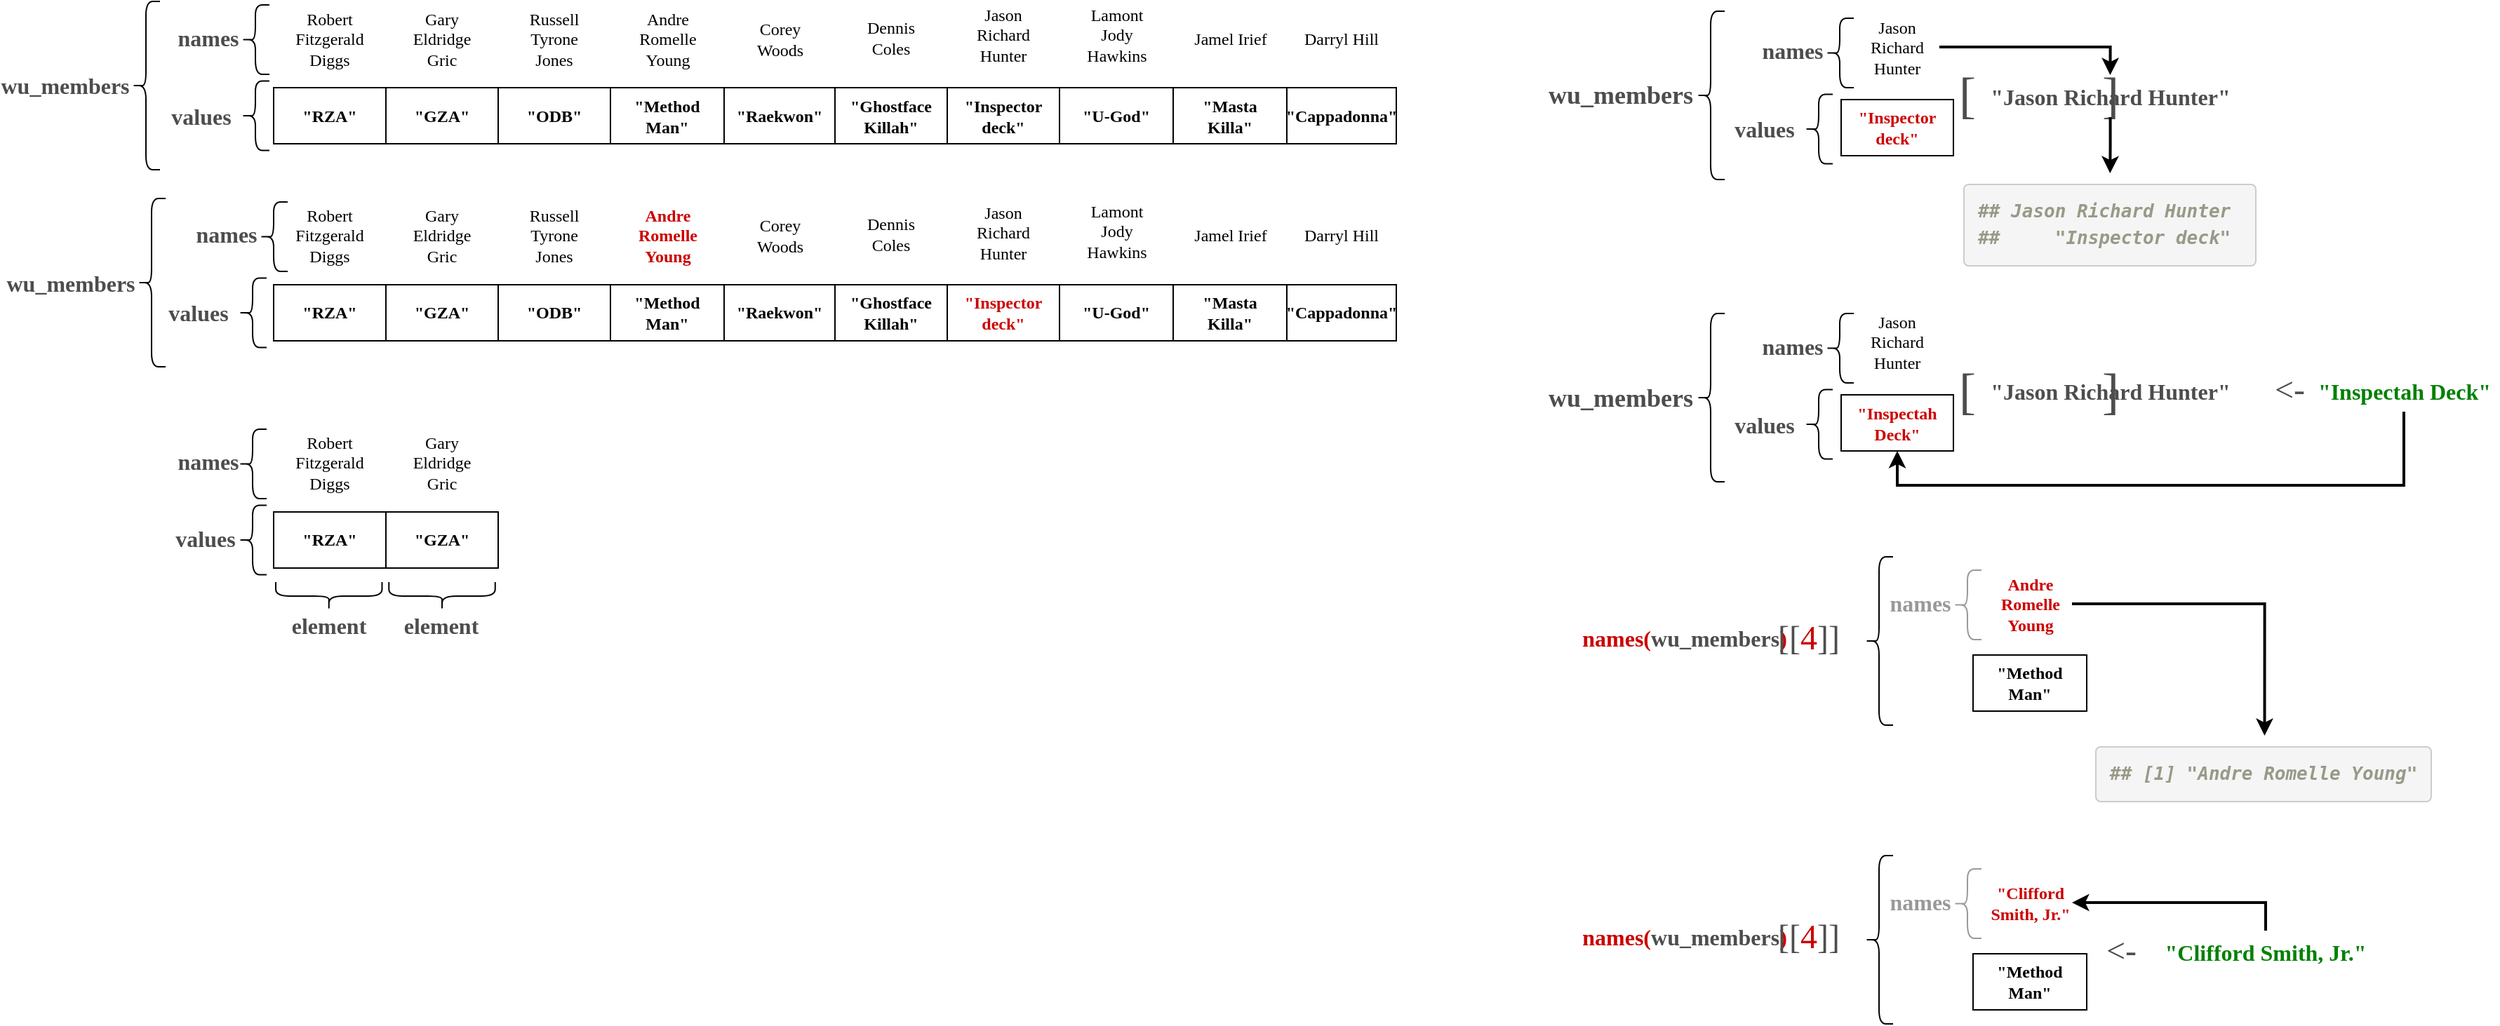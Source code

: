 <mxfile version="20.3.0" type="device"><diagram id="Cu3ohla8ejMNG7o2QENX" name="Page-1"><mxGraphModel dx="895" dy="570" grid="0" gridSize="10" guides="1" tooltips="1" connect="1" arrows="1" fold="1" page="1" pageScale="1" pageWidth="1100" pageHeight="850" math="0" shadow="0"><root><mxCell id="0"/><mxCell id="1" parent="0"/><mxCell id="TYSt_tHgTm97iburV3YN-30" value="&quot;ODB&quot;" style="rounded=0;whiteSpace=wrap;html=1;fontSize=12;fontFamily=Ubuntu Mono;fontStyle=1" vertex="1" parent="1"><mxGeometry x="402" y="90.5" width="80" height="40" as="geometry"/></mxCell><mxCell id="TYSt_tHgTm97iburV3YN-31" value="&quot;Method &lt;br style=&quot;font-size: 12px;&quot;&gt;Man&quot;" style="rounded=0;whiteSpace=wrap;html=1;fontSize=12;fontFamily=Ubuntu Mono;fontStyle=1" vertex="1" parent="1"><mxGeometry x="482" y="90.5" width="81" height="40" as="geometry"/></mxCell><mxCell id="TYSt_tHgTm97iburV3YN-32" value="&quot;Raekwon&quot;" style="rounded=0;whiteSpace=wrap;html=1;fontSize=12;fontFamily=Ubuntu Mono;fontStyle=1" vertex="1" parent="1"><mxGeometry x="563" y="90.5" width="79" height="40" as="geometry"/></mxCell><mxCell id="TYSt_tHgTm97iburV3YN-33" value="&quot;GZA&quot;" style="rounded=0;whiteSpace=wrap;html=1;fontSize=12;fontFamily=Ubuntu Mono;fontStyle=1" vertex="1" parent="1"><mxGeometry x="322" y="90.5" width="80" height="40" as="geometry"/></mxCell><mxCell id="TYSt_tHgTm97iburV3YN-34" value="&quot;Inspector deck&quot;" style="rounded=0;whiteSpace=wrap;html=1;fontSize=12;fontFamily=Ubuntu Mono;fontStyle=1;fontColor=#000000;" vertex="1" parent="1"><mxGeometry x="722" y="90.5" width="80" height="40" as="geometry"/></mxCell><mxCell id="TYSt_tHgTm97iburV3YN-35" value="&quot;U-God&quot;" style="rounded=0;whiteSpace=wrap;html=1;fontSize=12;fontFamily=Ubuntu Mono;fontStyle=1" vertex="1" parent="1"><mxGeometry x="802" y="90.5" width="81" height="40" as="geometry"/></mxCell><mxCell id="TYSt_tHgTm97iburV3YN-36" value="&quot;Masta &lt;br style=&quot;font-size: 12px;&quot;&gt;Killa&quot;" style="rounded=0;whiteSpace=wrap;html=1;fontSize=12;fontFamily=Ubuntu Mono;fontStyle=1" vertex="1" parent="1"><mxGeometry x="883" y="90.5" width="81" height="40" as="geometry"/></mxCell><mxCell id="TYSt_tHgTm97iburV3YN-37" value="&quot;Ghostface &lt;br style=&quot;font-size: 12px;&quot;&gt;Killah&quot;" style="rounded=0;whiteSpace=wrap;html=1;fontSize=12;fontFamily=Ubuntu Mono;fontStyle=1" vertex="1" parent="1"><mxGeometry x="642" y="90.5" width="80" height="40" as="geometry"/></mxCell><mxCell id="TYSt_tHgTm97iburV3YN-38" value="&quot;RZA&quot;" style="rounded=0;whiteSpace=wrap;html=1;fontSize=12;fontFamily=Ubuntu Mono;fontStyle=1" vertex="1" parent="1"><mxGeometry x="242" y="90.5" width="80" height="40" as="geometry"/></mxCell><mxCell id="TYSt_tHgTm97iburV3YN-39" value="&quot;Cappadonna&quot;" style="rounded=0;whiteSpace=wrap;html=1;fontSize=12;fontFamily=Ubuntu Mono;fontStyle=1" vertex="1" parent="1"><mxGeometry x="964" y="90.5" width="78" height="40" as="geometry"/></mxCell><mxCell id="TYSt_tHgTm97iburV3YN-40" value="Robert Fitzgerald Diggs" style="text;html=1;strokeColor=none;fillColor=none;align=center;verticalAlign=middle;whiteSpace=wrap;rounded=0;fontFamily=Ubuntu Mono;fontSize=12;" vertex="1" parent="1"><mxGeometry x="252" y="31.5" width="60" height="48" as="geometry"/></mxCell><mxCell id="TYSt_tHgTm97iburV3YN-41" value="Gary Eldridge Gric" style="text;html=1;strokeColor=none;fillColor=none;align=center;verticalAlign=middle;whiteSpace=wrap;rounded=0;fontFamily=Ubuntu Mono;fontSize=12;" vertex="1" parent="1"><mxGeometry x="332" y="31.5" width="60" height="48" as="geometry"/></mxCell><mxCell id="TYSt_tHgTm97iburV3YN-42" value="Russell Tyrone Jones" style="text;html=1;strokeColor=none;fillColor=none;align=center;verticalAlign=middle;whiteSpace=wrap;rounded=0;fontFamily=Ubuntu Mono;fontSize=12;" vertex="1" parent="1"><mxGeometry x="412" y="30.5" width="60" height="50" as="geometry"/></mxCell><mxCell id="TYSt_tHgTm97iburV3YN-43" value="Andre Romelle Young" style="text;html=1;strokeColor=none;fillColor=none;align=center;verticalAlign=middle;whiteSpace=wrap;rounded=0;fontFamily=Ubuntu Mono;fontSize=12;fontStyle=0;fontColor=#000000;" vertex="1" parent="1"><mxGeometry x="492.5" y="29" width="60" height="53" as="geometry"/></mxCell><mxCell id="TYSt_tHgTm97iburV3YN-44" value="Corey Woods" style="text;html=1;strokeColor=none;fillColor=none;align=center;verticalAlign=middle;whiteSpace=wrap;rounded=0;fontFamily=Ubuntu Mono;fontSize=12;" vertex="1" parent="1"><mxGeometry x="572.5" y="37.5" width="60" height="36" as="geometry"/></mxCell><mxCell id="TYSt_tHgTm97iburV3YN-45" value="Dennis Coles" style="text;html=1;strokeColor=none;fillColor=none;align=center;verticalAlign=middle;whiteSpace=wrap;rounded=0;fontFamily=Ubuntu Mono;fontSize=12;" vertex="1" parent="1"><mxGeometry x="652" y="35.5" width="60" height="38" as="geometry"/></mxCell><mxCell id="TYSt_tHgTm97iburV3YN-46" value="Jason Richard Hunter" style="text;html=1;strokeColor=none;fillColor=none;align=center;verticalAlign=middle;whiteSpace=wrap;rounded=0;fontFamily=Ubuntu Mono;fontSize=12;" vertex="1" parent="1"><mxGeometry x="732" y="29" width="60" height="48" as="geometry"/></mxCell><mxCell id="TYSt_tHgTm97iburV3YN-47" value="Lamont Jody Hawkins" style="text;html=1;strokeColor=none;fillColor=none;align=center;verticalAlign=middle;whiteSpace=wrap;rounded=0;fontFamily=Ubuntu Mono;fontSize=12;" vertex="1" parent="1"><mxGeometry x="812.5" y="29" width="60" height="47" as="geometry"/></mxCell><mxCell id="TYSt_tHgTm97iburV3YN-48" value="Jamel Irief" style="text;html=1;strokeColor=none;fillColor=none;align=center;verticalAlign=middle;whiteSpace=wrap;rounded=0;fontFamily=Ubuntu Mono;fontSize=12;" vertex="1" parent="1"><mxGeometry x="893.5" y="36" width="60" height="39" as="geometry"/></mxCell><mxCell id="TYSt_tHgTm97iburV3YN-49" value="Darryl Hill" style="text;html=1;strokeColor=none;fillColor=none;align=center;verticalAlign=middle;whiteSpace=wrap;rounded=0;fontFamily=Ubuntu Mono;fontSize=12;" vertex="1" parent="1"><mxGeometry x="973" y="36" width="60" height="39" as="geometry"/></mxCell><mxCell id="TYSt_tHgTm97iburV3YN-60" value="" style="shape=curlyBracket;whiteSpace=wrap;html=1;rounded=1;flipH=1;fontFamily=Ubuntu Mono;fontSize=12;fontColor=#CC0000;rotation=-180;" vertex="1" parent="1"><mxGeometry x="141" y="29" width="20" height="120" as="geometry"/></mxCell><mxCell id="TYSt_tHgTm97iburV3YN-61" value="wu_members" style="text;html=1;strokeColor=none;fillColor=none;align=center;verticalAlign=middle;whiteSpace=wrap;rounded=0;fontFamily=Ubuntu Mono;fontSize=16;fontColor=#4D4D4D;fontStyle=1" vertex="1" parent="1"><mxGeometry x="57" y="74" width="73" height="30" as="geometry"/></mxCell><mxCell id="TYSt_tHgTm97iburV3YN-62" value="&quot;ODB&quot;" style="rounded=0;whiteSpace=wrap;html=1;fontSize=12;fontFamily=Ubuntu Mono;fontStyle=1" vertex="1" parent="1"><mxGeometry x="402" y="231" width="80" height="40" as="geometry"/></mxCell><mxCell id="TYSt_tHgTm97iburV3YN-63" value="&quot;Method &lt;br style=&quot;font-size: 12px;&quot;&gt;Man&quot;" style="rounded=0;whiteSpace=wrap;html=1;fontSize=12;fontFamily=Ubuntu Mono;fontStyle=1" vertex="1" parent="1"><mxGeometry x="482" y="231" width="81" height="40" as="geometry"/></mxCell><mxCell id="TYSt_tHgTm97iburV3YN-64" value="&quot;Raekwon&quot;" style="rounded=0;whiteSpace=wrap;html=1;fontSize=12;fontFamily=Ubuntu Mono;fontStyle=1" vertex="1" parent="1"><mxGeometry x="563" y="231" width="79" height="40" as="geometry"/></mxCell><mxCell id="TYSt_tHgTm97iburV3YN-65" value="&quot;GZA&quot;" style="rounded=0;whiteSpace=wrap;html=1;fontSize=12;fontFamily=Ubuntu Mono;fontStyle=1" vertex="1" parent="1"><mxGeometry x="322" y="231" width="80" height="40" as="geometry"/></mxCell><mxCell id="TYSt_tHgTm97iburV3YN-66" value="&quot;Inspector deck&quot;" style="rounded=0;whiteSpace=wrap;html=1;fontSize=12;fontFamily=Ubuntu Mono;fontStyle=1;fontColor=#CC0000;" vertex="1" parent="1"><mxGeometry x="722" y="231" width="80" height="40" as="geometry"/></mxCell><mxCell id="TYSt_tHgTm97iburV3YN-67" value="&quot;U-God&quot;" style="rounded=0;whiteSpace=wrap;html=1;fontSize=12;fontFamily=Ubuntu Mono;fontStyle=1" vertex="1" parent="1"><mxGeometry x="802" y="231" width="81" height="40" as="geometry"/></mxCell><mxCell id="TYSt_tHgTm97iburV3YN-68" value="&quot;Masta &lt;br style=&quot;font-size: 12px;&quot;&gt;Killa&quot;" style="rounded=0;whiteSpace=wrap;html=1;fontSize=12;fontFamily=Ubuntu Mono;fontStyle=1" vertex="1" parent="1"><mxGeometry x="883" y="231" width="81" height="40" as="geometry"/></mxCell><mxCell id="TYSt_tHgTm97iburV3YN-69" value="&quot;Ghostface &lt;br style=&quot;font-size: 12px;&quot;&gt;Killah&quot;" style="rounded=0;whiteSpace=wrap;html=1;fontSize=12;fontFamily=Ubuntu Mono;fontStyle=1" vertex="1" parent="1"><mxGeometry x="642" y="231" width="80" height="40" as="geometry"/></mxCell><mxCell id="TYSt_tHgTm97iburV3YN-70" value="&quot;RZA&quot;" style="rounded=0;whiteSpace=wrap;html=1;fontSize=12;fontFamily=Ubuntu Mono;fontStyle=1" vertex="1" parent="1"><mxGeometry x="242" y="231" width="80" height="40" as="geometry"/></mxCell><mxCell id="TYSt_tHgTm97iburV3YN-71" value="&quot;Cappadonna&quot;" style="rounded=0;whiteSpace=wrap;html=1;fontSize=12;fontFamily=Ubuntu Mono;fontStyle=1" vertex="1" parent="1"><mxGeometry x="964" y="231" width="78" height="40" as="geometry"/></mxCell><mxCell id="TYSt_tHgTm97iburV3YN-72" value="Robert Fitzgerald Diggs" style="text;html=1;strokeColor=none;fillColor=none;align=center;verticalAlign=middle;whiteSpace=wrap;rounded=0;fontFamily=Ubuntu Mono;fontSize=12;" vertex="1" parent="1"><mxGeometry x="252" y="172" width="60" height="48" as="geometry"/></mxCell><mxCell id="TYSt_tHgTm97iburV3YN-73" value="Gary Eldridge Gric" style="text;html=1;strokeColor=none;fillColor=none;align=center;verticalAlign=middle;whiteSpace=wrap;rounded=0;fontFamily=Ubuntu Mono;fontSize=12;" vertex="1" parent="1"><mxGeometry x="332" y="172" width="60" height="48" as="geometry"/></mxCell><mxCell id="TYSt_tHgTm97iburV3YN-74" value="Russell Tyrone Jones" style="text;html=1;strokeColor=none;fillColor=none;align=center;verticalAlign=middle;whiteSpace=wrap;rounded=0;fontFamily=Ubuntu Mono;fontSize=12;" vertex="1" parent="1"><mxGeometry x="412" y="171" width="60" height="50" as="geometry"/></mxCell><mxCell id="TYSt_tHgTm97iburV3YN-75" value="Andre Romelle Young" style="text;html=1;strokeColor=none;fillColor=none;align=center;verticalAlign=middle;whiteSpace=wrap;rounded=0;fontFamily=Ubuntu Mono;fontSize=12;fontStyle=1;fontColor=#CC0000;" vertex="1" parent="1"><mxGeometry x="492.5" y="169.5" width="60" height="53" as="geometry"/></mxCell><mxCell id="TYSt_tHgTm97iburV3YN-76" value="Corey Woods" style="text;html=1;strokeColor=none;fillColor=none;align=center;verticalAlign=middle;whiteSpace=wrap;rounded=0;fontFamily=Ubuntu Mono;fontSize=12;" vertex="1" parent="1"><mxGeometry x="572.5" y="178" width="60" height="36" as="geometry"/></mxCell><mxCell id="TYSt_tHgTm97iburV3YN-77" value="Dennis Coles" style="text;html=1;strokeColor=none;fillColor=none;align=center;verticalAlign=middle;whiteSpace=wrap;rounded=0;fontFamily=Ubuntu Mono;fontSize=12;" vertex="1" parent="1"><mxGeometry x="652" y="176" width="60" height="38" as="geometry"/></mxCell><mxCell id="TYSt_tHgTm97iburV3YN-78" value="Jason Richard Hunter" style="text;html=1;strokeColor=none;fillColor=none;align=center;verticalAlign=middle;whiteSpace=wrap;rounded=0;fontFamily=Ubuntu Mono;fontSize=12;" vertex="1" parent="1"><mxGeometry x="732" y="169.5" width="60" height="48" as="geometry"/></mxCell><mxCell id="TYSt_tHgTm97iburV3YN-79" value="Lamont Jody Hawkins" style="text;html=1;strokeColor=none;fillColor=none;align=center;verticalAlign=middle;whiteSpace=wrap;rounded=0;fontFamily=Ubuntu Mono;fontSize=12;" vertex="1" parent="1"><mxGeometry x="812.5" y="169.5" width="60" height="47" as="geometry"/></mxCell><mxCell id="TYSt_tHgTm97iburV3YN-80" value="Jamel Irief" style="text;html=1;strokeColor=none;fillColor=none;align=center;verticalAlign=middle;whiteSpace=wrap;rounded=0;fontFamily=Ubuntu Mono;fontSize=12;" vertex="1" parent="1"><mxGeometry x="893.5" y="176.5" width="60" height="39" as="geometry"/></mxCell><mxCell id="TYSt_tHgTm97iburV3YN-81" value="Darryl Hill" style="text;html=1;strokeColor=none;fillColor=none;align=center;verticalAlign=middle;whiteSpace=wrap;rounded=0;fontFamily=Ubuntu Mono;fontSize=12;" vertex="1" parent="1"><mxGeometry x="973" y="176.5" width="60" height="39" as="geometry"/></mxCell><mxCell id="TYSt_tHgTm97iburV3YN-82" value="" style="shape=curlyBracket;whiteSpace=wrap;html=1;rounded=1;flipH=1;fontFamily=Ubuntu Mono;fontSize=12;fontColor=#CC0000;rotation=-180;" vertex="1" parent="1"><mxGeometry x="232" y="172" width="20" height="49.5" as="geometry"/></mxCell><mxCell id="TYSt_tHgTm97iburV3YN-83" value="names" style="text;html=1;strokeColor=none;fillColor=none;align=center;verticalAlign=middle;whiteSpace=wrap;rounded=0;fontFamily=Ubuntu Mono;fontSize=16;fontColor=#4D4D4D;fontStyle=1" vertex="1" parent="1"><mxGeometry x="185" y="180" width="47" height="30" as="geometry"/></mxCell><mxCell id="TYSt_tHgTm97iburV3YN-84" value="" style="shape=curlyBracket;whiteSpace=wrap;html=1;rounded=1;flipH=1;fontFamily=Ubuntu Mono;fontSize=12;fontColor=#CC0000;rotation=-180;" vertex="1" parent="1"><mxGeometry x="217" y="226.25" width="20" height="49.5" as="geometry"/></mxCell><mxCell id="TYSt_tHgTm97iburV3YN-85" value="values" style="text;html=1;strokeColor=none;fillColor=none;align=center;verticalAlign=middle;whiteSpace=wrap;rounded=0;fontFamily=Ubuntu Mono;fontSize=16;fontColor=#4D4D4D;fontStyle=1" vertex="1" parent="1"><mxGeometry x="165" y="236" width="47" height="30" as="geometry"/></mxCell><mxCell id="TYSt_tHgTm97iburV3YN-86" value="&quot;Inspector deck&quot;" style="rounded=0;whiteSpace=wrap;html=1;fontSize=12;fontFamily=Ubuntu Mono;fontStyle=1;fontColor=#CC0000;" vertex="1" parent="1"><mxGeometry x="1359" y="99" width="80" height="40" as="geometry"/></mxCell><mxCell id="TYSt_tHgTm97iburV3YN-98" style="edgeStyle=orthogonalEdgeStyle;rounded=0;orthogonalLoop=1;jettySize=auto;html=1;entryX=0.5;entryY=0;entryDx=0;entryDy=0;fontFamily=Ubuntu Mono;fontSize=36;fontColor=#4D4D4D;strokeWidth=2;" edge="1" parent="1" source="TYSt_tHgTm97iburV3YN-87" target="TYSt_tHgTm97iburV3YN-90"><mxGeometry relative="1" as="geometry"/></mxCell><mxCell id="TYSt_tHgTm97iburV3YN-87" value="Jason Richard Hunter" style="text;html=1;strokeColor=none;fillColor=none;align=center;verticalAlign=middle;whiteSpace=wrap;rounded=0;fontFamily=Ubuntu Mono;fontSize=12;" vertex="1" parent="1"><mxGeometry x="1369" y="37.5" width="60" height="48" as="geometry"/></mxCell><mxCell id="TYSt_tHgTm97iburV3YN-88" value="&quot;Method &lt;br style=&quot;font-size: 12px;&quot;&gt;Man&quot;" style="rounded=0;whiteSpace=wrap;html=1;fontSize=12;fontFamily=Ubuntu Mono;fontStyle=1" vertex="1" parent="1"><mxGeometry x="1453" y="495" width="81" height="40" as="geometry"/></mxCell><mxCell id="TYSt_tHgTm97iburV3YN-134" style="edgeStyle=orthogonalEdgeStyle;rounded=0;orthogonalLoop=1;jettySize=auto;html=1;entryX=0.5;entryY=0;entryDx=0;entryDy=0;strokeWidth=2;fontFamily=Ubuntu Mono;fontSize=24;fontColor=#CC0000;" edge="1" parent="1" source="TYSt_tHgTm97iburV3YN-89" target="TYSt_tHgTm97iburV3YN-133"><mxGeometry relative="1" as="geometry"/></mxCell><mxCell id="TYSt_tHgTm97iburV3YN-89" value="Andre Romelle Young" style="text;html=1;strokeColor=none;fillColor=none;align=center;verticalAlign=middle;whiteSpace=wrap;rounded=0;fontFamily=Ubuntu Mono;fontSize=12;fontStyle=1;fontColor=#CC0000;" vertex="1" parent="1"><mxGeometry x="1463.5" y="432" width="60" height="53" as="geometry"/></mxCell><mxCell id="TYSt_tHgTm97iburV3YN-93" value="" style="group" vertex="1" connectable="0" parent="1"><mxGeometry x="1440.5" y="71" width="220.5" height="50" as="geometry"/></mxCell><mxCell id="TYSt_tHgTm97iburV3YN-91" value="[&amp;nbsp; &amp;nbsp; &amp;nbsp; &amp;nbsp; &amp;nbsp; ]" style="text;html=1;strokeColor=none;fillColor=none;align=left;verticalAlign=middle;whiteSpace=wrap;rounded=0;fontFamily=Ubuntu Mono;fontSize=36;fontColor=#4D4D4D;" vertex="1" parent="TYSt_tHgTm97iburV3YN-93"><mxGeometry width="220.5" height="50" as="geometry"/></mxCell><mxCell id="TYSt_tHgTm97iburV3YN-90" value="&lt;font color=&quot;#4d4d4d&quot;&gt;&quot;&lt;span style=&quot;font-size: 16px;&quot;&gt;Jason Richard Hunter&lt;/span&gt;&quot;&lt;/font&gt;" style="text;html=1;strokeColor=none;fillColor=none;align=center;verticalAlign=middle;whiteSpace=wrap;rounded=0;fontFamily=Ubuntu Mono;fontSize=16;fontColor=#008000;fontStyle=1" vertex="1" parent="TYSt_tHgTm97iburV3YN-93"><mxGeometry x="13.25" y="10.5" width="194" height="30" as="geometry"/></mxCell><mxCell id="TYSt_tHgTm97iburV3YN-94" value="" style="shape=curlyBracket;whiteSpace=wrap;html=1;rounded=1;flipH=1;fontFamily=Ubuntu Mono;fontSize=12;fontColor=#CC0000;rotation=-180;" vertex="1" parent="1"><mxGeometry x="1348" y="41" width="20" height="49.5" as="geometry"/></mxCell><mxCell id="TYSt_tHgTm97iburV3YN-95" value="names" style="text;html=1;strokeColor=none;fillColor=none;align=center;verticalAlign=middle;whiteSpace=wrap;rounded=0;fontFamily=Ubuntu Mono;fontSize=16;fontColor=#4D4D4D;fontStyle=1" vertex="1" parent="1"><mxGeometry x="1301" y="49" width="47" height="30" as="geometry"/></mxCell><mxCell id="TYSt_tHgTm97iburV3YN-96" value="" style="shape=curlyBracket;whiteSpace=wrap;html=1;rounded=1;flipH=1;fontFamily=Ubuntu Mono;fontSize=12;fontColor=#CC0000;rotation=-180;" vertex="1" parent="1"><mxGeometry x="1333" y="95.25" width="20" height="49.5" as="geometry"/></mxCell><mxCell id="TYSt_tHgTm97iburV3YN-97" value="values" style="text;html=1;strokeColor=none;fillColor=none;align=center;verticalAlign=middle;whiteSpace=wrap;rounded=0;fontFamily=Ubuntu Mono;fontSize=16;fontColor=#4D4D4D;fontStyle=1" vertex="1" parent="1"><mxGeometry x="1281" y="105" width="47" height="30" as="geometry"/></mxCell><mxCell id="TYSt_tHgTm97iburV3YN-99" value="&lt;pre style=&quot;box-sizing: border-box; overflow: visible; font-size: 13px; padding: 9.5px; margin-top: 0px; margin-bottom: 0px; line-height: 1.429; color: rgb(51, 51, 51); word-break: break-all; overflow-wrap: break-word; background-color: rgb(245, 245, 245); border: 1px solid rgb(204, 204, 204); border-radius: 4px; text-align: start;&quot; class=&quot;sourceCode r&quot;&gt;&lt;code style=&quot;box-sizing: border-box; font-size: inherit; padding: 0px; color: inherit; background-color: transparent; border-radius: 0px; overflow: visible; position: relative;&quot; class=&quot;sourceCode r hljs&quot;&gt;&lt;span style=&quot;box-sizing: border-box; color: inherit; text-decoration: inherit; display: inline-block; line-height: 1.25;&quot; id=&quot;section-cb11-2&quot;&gt;&lt;span style=&quot;box-sizing: border-box; color: rgb(143, 89, 2); font-weight: bold; font-style: italic;&quot; class=&quot;do&quot;&gt;&lt;span style=&quot;box-sizing: border-box; color: rgb(153, 153, 136);&quot; class=&quot;hljs-comment&quot;&gt;## Jason Richard Hunter &lt;/span&gt;&lt;/span&gt;&lt;/span&gt;&lt;br/&gt;&lt;span style=&quot;box-sizing: border-box; color: inherit; text-decoration: inherit; display: inline-block; line-height: 1.25;&quot; id=&quot;section-cb11-3&quot;&gt;&lt;a style=&quot;box-sizing: border-box; background-color: transparent; color: rgb(51, 122, 183); text-decoration-line: none;&quot; tabindex=&quot;-1&quot; aria-hidden=&quot;true&quot; href=&quot;http://127.0.0.1:5373/subsetting.Rmd#section-cb11-3&quot;&gt;&lt;/a&gt;&lt;span style=&quot;box-sizing: border-box; color: rgb(143, 89, 2); font-weight: bold; font-style: italic;&quot; class=&quot;do&quot;&gt;&lt;span style=&quot;box-sizing: border-box; color: rgb(153, 153, 136);&quot; class=&quot;hljs-comment&quot;&gt;##     &quot;Inspector deck&quot;&lt;/span&gt;&lt;/span&gt;&lt;/span&gt;&lt;/code&gt;&lt;/pre&gt;" style="text;html=1;align=center;verticalAlign=middle;resizable=0;points=[];autosize=1;strokeColor=none;fillColor=none;fontSize=36;fontFamily=Ubuntu Mono;fontColor=#4D4D4D;" vertex="1" parent="1"><mxGeometry x="1436.75" y="152.5" width="226" height="70" as="geometry"/></mxCell><mxCell id="TYSt_tHgTm97iburV3YN-100" style="edgeStyle=orthogonalEdgeStyle;rounded=0;orthogonalLoop=1;jettySize=auto;html=1;entryX=0.504;entryY=-0.014;entryDx=0;entryDy=0;entryPerimeter=0;fontFamily=Ubuntu Mono;fontSize=36;fontColor=#4D4D4D;strokeWidth=2;" edge="1" parent="1" source="TYSt_tHgTm97iburV3YN-90" target="TYSt_tHgTm97iburV3YN-99"><mxGeometry relative="1" as="geometry"/></mxCell><mxCell id="TYSt_tHgTm97iburV3YN-101" value="" style="shape=curlyBracket;whiteSpace=wrap;html=1;rounded=1;flipH=1;fontFamily=Ubuntu Mono;fontSize=12;fontColor=#CC0000;rotation=-180;" vertex="1" parent="1"><mxGeometry x="1256" y="36" width="20" height="120" as="geometry"/></mxCell><mxCell id="TYSt_tHgTm97iburV3YN-102" value="wu_members" style="text;html=1;strokeColor=none;fillColor=none;align=center;verticalAlign=middle;whiteSpace=wrap;rounded=0;fontFamily=Ubuntu Mono;fontSize=18;fontColor=#4D4D4D;fontStyle=1" vertex="1" parent="1"><mxGeometry x="1154" y="81" width="96" height="30" as="geometry"/></mxCell><mxCell id="TYSt_tHgTm97iburV3YN-103" value="&quot;Inspectah Deck&quot;" style="rounded=0;whiteSpace=wrap;html=1;fontSize=12;fontFamily=Ubuntu Mono;fontStyle=1;fontColor=#CC0000;" vertex="1" parent="1"><mxGeometry x="1359" y="309.5" width="80" height="40" as="geometry"/></mxCell><mxCell id="TYSt_tHgTm97iburV3YN-105" value="Jason Richard Hunter" style="text;html=1;strokeColor=none;fillColor=none;align=center;verticalAlign=middle;whiteSpace=wrap;rounded=0;fontFamily=Ubuntu Mono;fontSize=12;" vertex="1" parent="1"><mxGeometry x="1369" y="248" width="60" height="48" as="geometry"/></mxCell><mxCell id="TYSt_tHgTm97iburV3YN-106" value="" style="group" vertex="1" connectable="0" parent="1"><mxGeometry x="1440.5" y="281.5" width="220.5" height="50" as="geometry"/></mxCell><mxCell id="TYSt_tHgTm97iburV3YN-107" value="[&amp;nbsp; &amp;nbsp; &amp;nbsp; &amp;nbsp; &amp;nbsp; ]" style="text;html=1;strokeColor=none;fillColor=none;align=left;verticalAlign=middle;whiteSpace=wrap;rounded=0;fontFamily=Ubuntu Mono;fontSize=36;fontColor=#4D4D4D;" vertex="1" parent="TYSt_tHgTm97iburV3YN-106"><mxGeometry width="220.5" height="50" as="geometry"/></mxCell><mxCell id="TYSt_tHgTm97iburV3YN-108" value="&lt;font color=&quot;#4d4d4d&quot;&gt;&quot;&lt;span style=&quot;font-size: 16px;&quot;&gt;Jason Richard Hunter&lt;/span&gt;&quot;&lt;/font&gt;" style="text;html=1;strokeColor=none;fillColor=none;align=center;verticalAlign=middle;whiteSpace=wrap;rounded=0;fontFamily=Ubuntu Mono;fontSize=16;fontColor=#008000;fontStyle=1" vertex="1" parent="TYSt_tHgTm97iburV3YN-106"><mxGeometry x="13.25" y="10.5" width="194" height="30" as="geometry"/></mxCell><mxCell id="TYSt_tHgTm97iburV3YN-109" value="" style="shape=curlyBracket;whiteSpace=wrap;html=1;rounded=1;flipH=1;fontFamily=Ubuntu Mono;fontSize=12;fontColor=#CC0000;rotation=-180;" vertex="1" parent="1"><mxGeometry x="1348" y="251.5" width="20" height="49.5" as="geometry"/></mxCell><mxCell id="TYSt_tHgTm97iburV3YN-110" value="names" style="text;html=1;strokeColor=none;fillColor=none;align=center;verticalAlign=middle;whiteSpace=wrap;rounded=0;fontFamily=Ubuntu Mono;fontSize=16;fontColor=#4D4D4D;fontStyle=1" vertex="1" parent="1"><mxGeometry x="1301" y="259.5" width="47" height="30" as="geometry"/></mxCell><mxCell id="TYSt_tHgTm97iburV3YN-111" value="" style="shape=curlyBracket;whiteSpace=wrap;html=1;rounded=1;flipH=1;fontFamily=Ubuntu Mono;fontSize=12;fontColor=#CC0000;rotation=-180;" vertex="1" parent="1"><mxGeometry x="1333" y="305.75" width="20" height="49.5" as="geometry"/></mxCell><mxCell id="TYSt_tHgTm97iburV3YN-112" value="values" style="text;html=1;strokeColor=none;fillColor=none;align=center;verticalAlign=middle;whiteSpace=wrap;rounded=0;fontFamily=Ubuntu Mono;fontSize=16;fontColor=#4D4D4D;fontStyle=1" vertex="1" parent="1"><mxGeometry x="1281" y="315.5" width="47" height="30" as="geometry"/></mxCell><mxCell id="TYSt_tHgTm97iburV3YN-115" value="&lt;font style=&quot;font-size: 24px;&quot;&gt;&amp;lt;-&lt;/font&gt;" style="text;html=1;strokeColor=none;fillColor=none;align=left;verticalAlign=middle;whiteSpace=wrap;rounded=0;fontFamily=Ubuntu Mono;fontSize=36;fontColor=#4D4D4D;spacingBottom=10;" vertex="1" parent="1"><mxGeometry x="1665.5" y="289.5" width="30" height="34" as="geometry"/></mxCell><mxCell id="TYSt_tHgTm97iburV3YN-120" style="edgeStyle=orthogonalEdgeStyle;rounded=0;orthogonalLoop=1;jettySize=auto;html=1;fontFamily=Ubuntu Mono;fontSize=24;fontColor=#008000;strokeWidth=2;entryX=0.5;entryY=1;entryDx=0;entryDy=0;" edge="1" parent="1" source="TYSt_tHgTm97iburV3YN-116" target="TYSt_tHgTm97iburV3YN-103"><mxGeometry relative="1" as="geometry"><mxPoint x="1563.5" y="388" as="targetPoint"/><Array as="points"><mxPoint x="1760.5" y="374"/><mxPoint x="1399.5" y="374"/></Array></mxGeometry></mxCell><mxCell id="TYSt_tHgTm97iburV3YN-116" value="&lt;font&gt;&quot;Inspectah Deck&quot;&lt;/font&gt;" style="text;html=1;strokeColor=none;fillColor=none;align=center;verticalAlign=middle;whiteSpace=wrap;rounded=0;fontFamily=Ubuntu Mono;fontSize=16;fontColor=#008000;fontStyle=1" vertex="1" parent="1"><mxGeometry x="1692.5" y="291.5" width="135" height="30" as="geometry"/></mxCell><mxCell id="TYSt_tHgTm97iburV3YN-121" value="" style="shape=curlyBracket;whiteSpace=wrap;html=1;rounded=1;flipH=1;fontFamily=Ubuntu Mono;fontSize=12;fontColor=#CC0000;rotation=-180;" vertex="1" parent="1"><mxGeometry x="1256" y="251.5" width="20" height="120" as="geometry"/></mxCell><mxCell id="TYSt_tHgTm97iburV3YN-122" value="wu_members" style="text;html=1;strokeColor=none;fillColor=none;align=center;verticalAlign=middle;whiteSpace=wrap;rounded=0;fontFamily=Ubuntu Mono;fontSize=18;fontColor=#4D4D4D;fontStyle=1" vertex="1" parent="1"><mxGeometry x="1154" y="296.5" width="96" height="30" as="geometry"/></mxCell><mxCell id="TYSt_tHgTm97iburV3YN-123" value="" style="shape=curlyBracket;whiteSpace=wrap;html=1;rounded=1;flipH=1;fontFamily=Ubuntu Mono;fontSize=12;fontColor=#CC0000;rotation=-180;strokeColor=#999999;" vertex="1" parent="1"><mxGeometry x="1439" y="434.5" width="20" height="49.5" as="geometry"/></mxCell><mxCell id="TYSt_tHgTm97iburV3YN-124" value="names" style="text;html=1;strokeColor=none;fillColor=none;align=center;verticalAlign=middle;whiteSpace=wrap;rounded=0;fontFamily=Ubuntu Mono;fontSize=16;fontColor=#999999;fontStyle=1" vertex="1" parent="1"><mxGeometry x="1392" y="442.5" width="47" height="30" as="geometry"/></mxCell><mxCell id="TYSt_tHgTm97iburV3YN-127" value="" style="shape=curlyBracket;whiteSpace=wrap;html=1;rounded=1;flipH=1;fontFamily=Ubuntu Mono;fontSize=12;fontColor=#CC0000;rotation=-180;" vertex="1" parent="1"><mxGeometry x="1376" y="425" width="20" height="120" as="geometry"/></mxCell><mxCell id="TYSt_tHgTm97iburV3YN-132" value="" style="group" vertex="1" connectable="0" parent="1"><mxGeometry x="1177" y="466.25" width="200" height="33.5" as="geometry"/></mxCell><mxCell id="TYSt_tHgTm97iburV3YN-128" value="&lt;font color=&quot;#cc0000&quot;&gt;names(&lt;/font&gt;wu_members&lt;font color=&quot;#cc0000&quot;&gt;)&lt;/font&gt;" style="text;html=1;strokeColor=none;fillColor=none;align=center;verticalAlign=middle;whiteSpace=wrap;rounded=0;fontFamily=Ubuntu Mono;fontSize=16;fontColor=#4D4D4D;fontStyle=1" vertex="1" parent="TYSt_tHgTm97iburV3YN-132"><mxGeometry y="1.75" width="141" height="30" as="geometry"/></mxCell><mxCell id="TYSt_tHgTm97iburV3YN-130" value="[[&lt;font color=&quot;#cc0000&quot; style=&quot;font-size: 24px;&quot;&gt;4&lt;/font&gt;]]" style="text;html=1;strokeColor=none;fillColor=none;align=left;verticalAlign=middle;whiteSpace=wrap;rounded=0;fontFamily=Ubuntu Mono;fontSize=24;fontColor=#4D4D4D;" vertex="1" parent="TYSt_tHgTm97iburV3YN-132"><mxGeometry x="135" width="65" height="33.5" as="geometry"/></mxCell><mxCell id="TYSt_tHgTm97iburV3YN-133" value="&lt;meta charset=&quot;utf-8&quot;&gt;&lt;pre style=&quot;box-sizing: border-box; overflow: visible; font-family: monospace; font-size: 13px; display: block; padding: 9.5px; margin: 0px; line-height: 1.429; color: rgb(51, 51, 51); word-break: break-all; overflow-wrap: break-word; background-color: rgb(245, 245, 245); border: 1px solid rgb(204, 204, 204); border-radius: 4px; font-style: normal; font-variant-ligatures: normal; font-variant-caps: normal; font-weight: 400; letter-spacing: normal; orphans: 2; text-align: start; text-indent: 0px; text-transform: none; widows: 2; word-spacing: 0px; -webkit-text-stroke-width: 0px; text-decoration-style: initial; text-decoration-color: initial;&quot; class=&quot;sourceCode r&quot;&gt;&lt;code style=&quot;box-sizing: border-box; font-family: monospace; font-size: inherit; padding: 0px; color: inherit; background-color: transparent; border-radius: 0px; overflow: visible; position: relative;&quot; class=&quot;sourceCode r hljs&quot;&gt;&lt;span style=&quot;box-sizing: border-box; color: inherit; text-decoration: inherit; display: inline-block; line-height: 1.25;&quot; id=&quot;section-cb18-2&quot;&gt;&lt;span style=&quot;box-sizing: border-box; color: rgb(143, 89, 2); font-weight: bold; font-style: italic;&quot; class=&quot;do&quot;&gt;&lt;span style=&quot;box-sizing: border-box; color: rgb(153, 153, 136); font-style: italic;&quot; class=&quot;hljs-comment&quot;&gt;## [1] &quot;Andre Romelle Young&quot;&lt;/span&gt;&lt;/span&gt;&lt;/span&gt;&lt;/code&gt;&lt;/pre&gt;" style="text;whiteSpace=wrap;html=1;fontSize=24;fontFamily=Ubuntu Mono;fontColor=#CC0000;" vertex="1" parent="1"><mxGeometry x="1538" y="552.5" width="245.5" height="53.5" as="geometry"/></mxCell><mxCell id="TYSt_tHgTm97iburV3YN-136" value="&lt;font style=&quot;font-size: 24px;&quot;&gt;&amp;lt;-&lt;/font&gt;" style="text;html=1;strokeColor=none;fillColor=none;align=left;verticalAlign=middle;whiteSpace=wrap;rounded=0;fontFamily=Ubuntu Mono;fontSize=36;fontColor=#4D4D4D;spacingBottom=10;" vertex="1" parent="1"><mxGeometry x="1546" y="689.5" width="30" height="34" as="geometry"/></mxCell><mxCell id="TYSt_tHgTm97iburV3YN-146" style="edgeStyle=orthogonalEdgeStyle;rounded=0;orthogonalLoop=1;jettySize=auto;html=1;strokeWidth=2;fontFamily=Ubuntu Mono;fontSize=24;fontColor=#999999;exitX=0.5;exitY=0;exitDx=0;exitDy=0;" edge="1" parent="1" source="TYSt_tHgTm97iburV3YN-137" target="TYSt_tHgTm97iburV3YN-139"><mxGeometry relative="1" as="geometry"/></mxCell><mxCell id="TYSt_tHgTm97iburV3YN-137" value="&lt;font&gt;&quot;Clifford Smith, Jr.&quot;&lt;/font&gt;" style="text;html=1;strokeColor=none;fillColor=none;align=center;verticalAlign=middle;whiteSpace=wrap;rounded=0;fontFamily=Ubuntu Mono;fontSize=16;fontColor=#008000;fontStyle=1" vertex="1" parent="1"><mxGeometry x="1573" y="691.5" width="177" height="30" as="geometry"/></mxCell><mxCell id="TYSt_tHgTm97iburV3YN-138" value="&quot;Method &lt;br style=&quot;font-size: 12px;&quot;&gt;Man&quot;" style="rounded=0;whiteSpace=wrap;html=1;fontSize=12;fontFamily=Ubuntu Mono;fontStyle=1" vertex="1" parent="1"><mxGeometry x="1453" y="708" width="81" height="40" as="geometry"/></mxCell><mxCell id="TYSt_tHgTm97iburV3YN-139" value="&quot;Clifford Smith, Jr.&quot;" style="text;html=1;strokeColor=none;fillColor=none;align=center;verticalAlign=middle;whiteSpace=wrap;rounded=0;fontFamily=Ubuntu Mono;fontSize=12;fontStyle=1;fontColor=#CC0000;" vertex="1" parent="1"><mxGeometry x="1463.5" y="645" width="60" height="53" as="geometry"/></mxCell><mxCell id="TYSt_tHgTm97iburV3YN-140" value="" style="shape=curlyBracket;whiteSpace=wrap;html=1;rounded=1;flipH=1;fontFamily=Ubuntu Mono;fontSize=12;fontColor=#CC0000;rotation=-180;strokeColor=#999999;" vertex="1" parent="1"><mxGeometry x="1439" y="647.5" width="20" height="49.5" as="geometry"/></mxCell><mxCell id="TYSt_tHgTm97iburV3YN-141" value="names" style="text;html=1;strokeColor=none;fillColor=none;align=center;verticalAlign=middle;whiteSpace=wrap;rounded=0;fontFamily=Ubuntu Mono;fontSize=16;fontColor=#999999;fontStyle=1" vertex="1" parent="1"><mxGeometry x="1392" y="655.5" width="47" height="30" as="geometry"/></mxCell><mxCell id="TYSt_tHgTm97iburV3YN-142" value="" style="shape=curlyBracket;whiteSpace=wrap;html=1;rounded=1;flipH=1;fontFamily=Ubuntu Mono;fontSize=12;fontColor=#CC0000;rotation=-180;" vertex="1" parent="1"><mxGeometry x="1376" y="638" width="20" height="120" as="geometry"/></mxCell><mxCell id="TYSt_tHgTm97iburV3YN-143" value="" style="group" vertex="1" connectable="0" parent="1"><mxGeometry x="1177" y="679.25" width="200" height="33.5" as="geometry"/></mxCell><mxCell id="TYSt_tHgTm97iburV3YN-144" value="&lt;font color=&quot;#cc0000&quot;&gt;names(&lt;/font&gt;wu_members&lt;font color=&quot;#cc0000&quot;&gt;)&lt;/font&gt;" style="text;html=1;strokeColor=none;fillColor=none;align=center;verticalAlign=middle;whiteSpace=wrap;rounded=0;fontFamily=Ubuntu Mono;fontSize=16;fontColor=#4D4D4D;fontStyle=1" vertex="1" parent="TYSt_tHgTm97iburV3YN-143"><mxGeometry y="1.75" width="141" height="30" as="geometry"/></mxCell><mxCell id="TYSt_tHgTm97iburV3YN-145" value="[[&lt;font color=&quot;#cc0000&quot; style=&quot;font-size: 24px;&quot;&gt;4&lt;/font&gt;]]" style="text;html=1;strokeColor=none;fillColor=none;align=left;verticalAlign=middle;whiteSpace=wrap;rounded=0;fontFamily=Ubuntu Mono;fontSize=24;fontColor=#4D4D4D;" vertex="1" parent="TYSt_tHgTm97iburV3YN-143"><mxGeometry x="135" width="65" height="33.5" as="geometry"/></mxCell><mxCell id="TYSt_tHgTm97iburV3YN-147" value="" style="shape=curlyBracket;whiteSpace=wrap;html=1;rounded=1;flipH=1;fontFamily=Ubuntu Mono;fontSize=12;fontColor=#CC0000;rotation=-180;" vertex="1" parent="1"><mxGeometry x="145" y="169.5" width="20" height="120" as="geometry"/></mxCell><mxCell id="TYSt_tHgTm97iburV3YN-148" value="wu_members" style="text;html=1;strokeColor=none;fillColor=none;align=center;verticalAlign=middle;whiteSpace=wrap;rounded=0;fontFamily=Ubuntu Mono;fontSize=16;fontColor=#4D4D4D;fontStyle=1" vertex="1" parent="1"><mxGeometry x="61" y="214.5" width="73" height="30" as="geometry"/></mxCell><mxCell id="TYSt_tHgTm97iburV3YN-149" value="" style="shape=curlyBracket;whiteSpace=wrap;html=1;rounded=1;flipH=1;fontFamily=Ubuntu Mono;fontSize=12;fontColor=#CC0000;rotation=-180;" vertex="1" parent="1"><mxGeometry x="219" y="31.5" width="20" height="49.5" as="geometry"/></mxCell><mxCell id="TYSt_tHgTm97iburV3YN-150" value="names" style="text;html=1;strokeColor=none;fillColor=none;align=center;verticalAlign=middle;whiteSpace=wrap;rounded=0;fontFamily=Ubuntu Mono;fontSize=16;fontColor=#4D4D4D;fontStyle=1" vertex="1" parent="1"><mxGeometry x="172" y="39.5" width="47" height="30" as="geometry"/></mxCell><mxCell id="TYSt_tHgTm97iburV3YN-151" value="" style="shape=curlyBracket;whiteSpace=wrap;html=1;rounded=1;flipH=1;fontFamily=Ubuntu Mono;fontSize=12;fontColor=#CC0000;rotation=-180;" vertex="1" parent="1"><mxGeometry x="219" y="85.75" width="20" height="49.5" as="geometry"/></mxCell><mxCell id="TYSt_tHgTm97iburV3YN-152" value="values" style="text;html=1;strokeColor=none;fillColor=none;align=center;verticalAlign=middle;whiteSpace=wrap;rounded=0;fontFamily=Ubuntu Mono;fontSize=16;fontColor=#4D4D4D;fontStyle=1" vertex="1" parent="1"><mxGeometry x="167" y="95.5" width="47" height="30" as="geometry"/></mxCell><mxCell id="TYSt_tHgTm97iburV3YN-153" value="&quot;RZA&quot;" style="rounded=0;whiteSpace=wrap;html=1;fontSize=12;fontFamily=Ubuntu Mono;fontStyle=1" vertex="1" parent="1"><mxGeometry x="242" y="393" width="80" height="40" as="geometry"/></mxCell><mxCell id="TYSt_tHgTm97iburV3YN-154" value="Robert Fitzgerald Diggs" style="text;html=1;strokeColor=none;fillColor=none;align=center;verticalAlign=middle;whiteSpace=wrap;rounded=0;fontFamily=Ubuntu Mono;fontSize=12;" vertex="1" parent="1"><mxGeometry x="252" y="334" width="60" height="48" as="geometry"/></mxCell><mxCell id="TYSt_tHgTm97iburV3YN-155" value="" style="shape=curlyBracket;whiteSpace=wrap;html=1;rounded=1;flipH=1;fontFamily=Ubuntu Mono;fontSize=12;fontColor=#CC0000;rotation=-180;" vertex="1" parent="1"><mxGeometry x="217" y="334" width="20" height="49.5" as="geometry"/></mxCell><mxCell id="TYSt_tHgTm97iburV3YN-156" value="names" style="text;html=1;strokeColor=none;fillColor=none;align=center;verticalAlign=middle;whiteSpace=wrap;rounded=0;fontFamily=Ubuntu Mono;fontSize=16;fontColor=#4D4D4D;fontStyle=1;spacing=0;spacingBottom=2;" vertex="1" parent="1"><mxGeometry x="172" y="348.5" width="47" height="19" as="geometry"/></mxCell><mxCell id="TYSt_tHgTm97iburV3YN-157" value="" style="shape=curlyBracket;whiteSpace=wrap;html=1;rounded=1;flipH=1;fontFamily=Ubuntu Mono;fontSize=12;fontColor=#CC0000;rotation=-180;" vertex="1" parent="1"><mxGeometry x="217" y="388.25" width="20" height="49.5" as="geometry"/></mxCell><mxCell id="TYSt_tHgTm97iburV3YN-159" value="" style="shape=curlyBracket;whiteSpace=wrap;html=1;rounded=1;flipH=1;fontFamily=Ubuntu Mono;fontSize=12;fontColor=#CC0000;rotation=90;" vertex="1" parent="1"><mxGeometry x="271.38" y="415.13" width="20" height="75.75" as="geometry"/></mxCell><mxCell id="TYSt_tHgTm97iburV3YN-161" value="values" style="text;html=1;strokeColor=none;fillColor=none;align=center;verticalAlign=middle;whiteSpace=wrap;rounded=0;fontFamily=Ubuntu Mono;fontSize=16;fontColor=#4D4D4D;fontStyle=1;spacing=0;spacingBottom=2;" vertex="1" parent="1"><mxGeometry x="170" y="403.5" width="47" height="19" as="geometry"/></mxCell><mxCell id="TYSt_tHgTm97iburV3YN-162" value="element" style="text;html=1;strokeColor=none;fillColor=none;align=center;verticalAlign=middle;whiteSpace=wrap;rounded=0;fontFamily=Ubuntu Mono;fontSize=16;fontColor=#4D4D4D;fontStyle=1;spacing=0;spacingBottom=2;" vertex="1" parent="1"><mxGeometry x="251.88" y="465" width="59" height="19" as="geometry"/></mxCell><mxCell id="TYSt_tHgTm97iburV3YN-163" value="&quot;GZA&quot;" style="rounded=0;whiteSpace=wrap;html=1;fontSize=12;fontFamily=Ubuntu Mono;fontStyle=1" vertex="1" parent="1"><mxGeometry x="322" y="393" width="80" height="40" as="geometry"/></mxCell><mxCell id="TYSt_tHgTm97iburV3YN-164" value="Gary Eldridge Gric" style="text;html=1;strokeColor=none;fillColor=none;align=center;verticalAlign=middle;whiteSpace=wrap;rounded=0;fontFamily=Ubuntu Mono;fontSize=12;" vertex="1" parent="1"><mxGeometry x="332" y="334" width="60" height="48" as="geometry"/></mxCell><mxCell id="TYSt_tHgTm97iburV3YN-165" value="" style="shape=curlyBracket;whiteSpace=wrap;html=1;rounded=1;flipH=1;fontFamily=Ubuntu Mono;fontSize=12;fontColor=#CC0000;rotation=90;" vertex="1" parent="1"><mxGeometry x="352" y="415.13" width="20" height="75.75" as="geometry"/></mxCell><mxCell id="TYSt_tHgTm97iburV3YN-166" value="element" style="text;html=1;strokeColor=none;fillColor=none;align=center;verticalAlign=middle;whiteSpace=wrap;rounded=0;fontFamily=Ubuntu Mono;fontSize=16;fontColor=#4D4D4D;fontStyle=1;spacing=0;spacingBottom=2;" vertex="1" parent="1"><mxGeometry x="332" y="465" width="59" height="19" as="geometry"/></mxCell></root></mxGraphModel></diagram></mxfile>